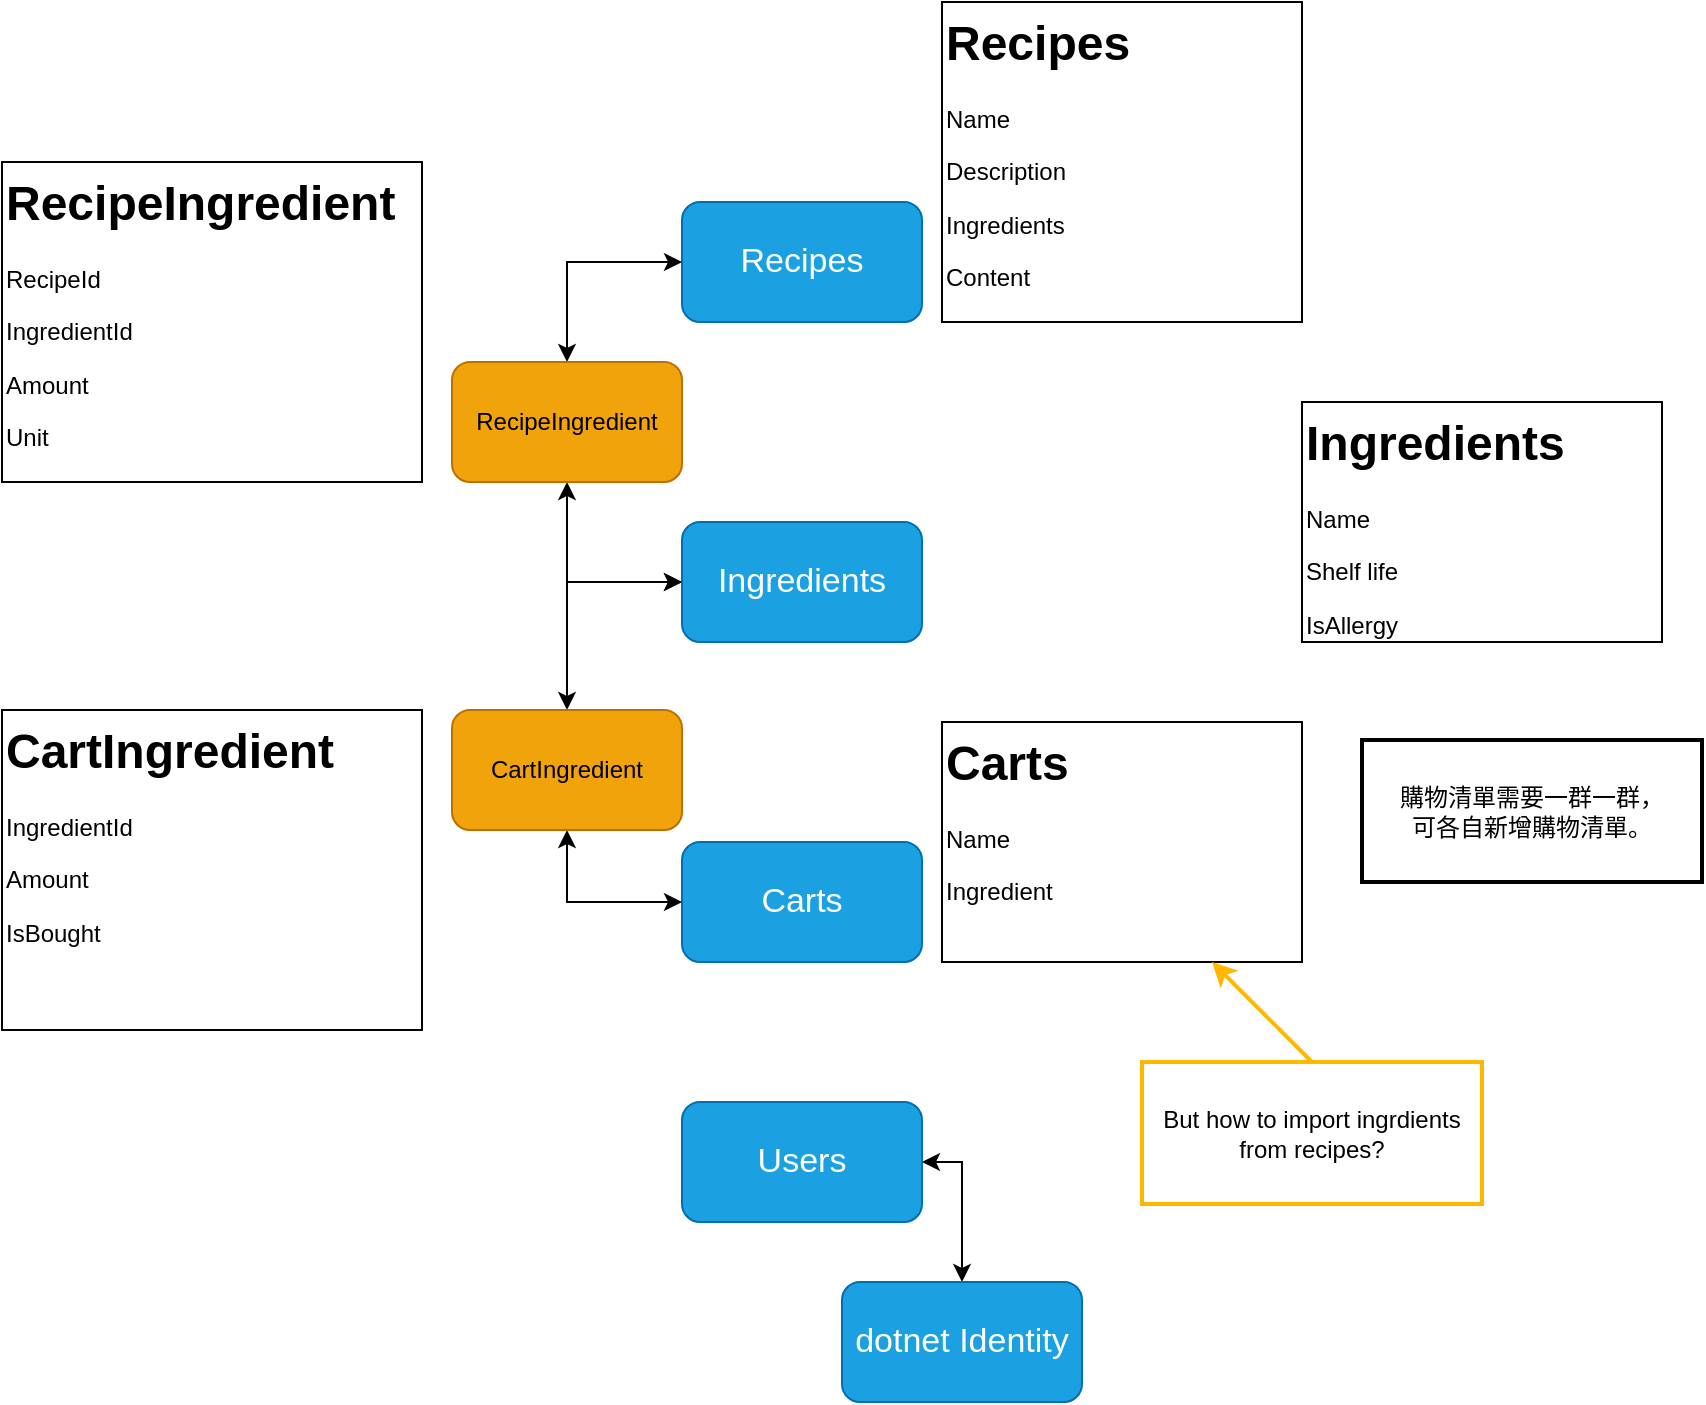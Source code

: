 <mxfile version="27.0.9">
  <diagram name="Page-1" id="JOU_ey2y7Ef1f-dNLchi">
    <mxGraphModel dx="2595" dy="883" grid="1" gridSize="10" guides="1" tooltips="1" connect="1" arrows="1" fold="1" page="1" pageScale="1" pageWidth="1169" pageHeight="827" math="0" shadow="0">
      <root>
        <mxCell id="0" />
        <mxCell id="1" style="locked=1;" parent="0" />
        <mxCell id="HMszOZsf1zMzUZQNafwa-1" value="Recipes" style="rounded=1;whiteSpace=wrap;html=1;fillColor=#1ba1e2;fontColor=#ffffff;strokeColor=#006EAF;fontSize=17;" parent="1" vertex="1">
          <mxGeometry x="160" y="130" width="120" height="60" as="geometry" />
        </mxCell>
        <mxCell id="HMszOZsf1zMzUZQNafwa-2" value="Carts" style="rounded=1;whiteSpace=wrap;html=1;fillColor=#1ba1e2;fontColor=#ffffff;strokeColor=#006EAF;fontSize=17;" parent="1" vertex="1">
          <mxGeometry x="160" y="450" width="120" height="60" as="geometry" />
        </mxCell>
        <mxCell id="HMszOZsf1zMzUZQNafwa-11" style="edgeStyle=orthogonalEdgeStyle;rounded=0;orthogonalLoop=1;jettySize=auto;html=1;exitX=0;exitY=0.5;exitDx=0;exitDy=0;entryX=0.5;entryY=0;entryDx=0;entryDy=0;startArrow=classic;startFill=1;" parent="1" source="HMszOZsf1zMzUZQNafwa-3" target="HMszOZsf1zMzUZQNafwa-9" edge="1">
          <mxGeometry relative="1" as="geometry" />
        </mxCell>
        <mxCell id="HMszOZsf1zMzUZQNafwa-3" value="Ingredients" style="rounded=1;whiteSpace=wrap;html=1;fillColor=#1ba1e2;fontColor=#ffffff;strokeColor=#006EAF;fontSize=17;" parent="1" vertex="1">
          <mxGeometry x="160" y="290" width="120" height="60" as="geometry" />
        </mxCell>
        <mxCell id="HMszOZsf1zMzUZQNafwa-4" value="&lt;h1 style=&quot;margin-top: 0px;&quot;&gt;Recipes&lt;/h1&gt;&lt;p&gt;Name&lt;/p&gt;&lt;p&gt;Description&lt;/p&gt;&lt;p&gt;Ingredients&lt;/p&gt;&lt;p&gt;Content&lt;/p&gt;" style="text;html=1;overflow=hidden;rounded=0;spacing=2;whiteSpace=wrap;strokeColor=default;" parent="1" vertex="1">
          <mxGeometry x="290" y="30" width="180" height="160" as="geometry" />
        </mxCell>
        <mxCell id="HMszOZsf1zMzUZQNafwa-6" value="&lt;h1 style=&quot;margin-top: 0px;&quot;&gt;Ingredients&lt;/h1&gt;&lt;p&gt;Name&lt;/p&gt;&lt;p&gt;Shelf life&lt;/p&gt;&lt;p&gt;IsAllergy&lt;/p&gt;" style="text;html=1;overflow=hidden;rounded=0;spacing=2;whiteSpace=wrap;strokeColor=default;" parent="1" vertex="1">
          <mxGeometry x="470" y="230" width="180" height="120" as="geometry" />
        </mxCell>
        <mxCell id="HMszOZsf1zMzUZQNafwa-7" value="&lt;h1 style=&quot;margin-top: 0px;&quot;&gt;&lt;span style=&quot;background-color: transparent; color: light-dark(rgb(0, 0, 0), rgb(255, 255, 255));&quot;&gt;Carts&lt;/span&gt;&lt;/h1&gt;&lt;p style=&quot;margin-top: 0px;&quot;&gt;&lt;span style=&quot;background-color: transparent; color: light-dark(rgb(0, 0, 0), rgb(255, 255, 255)); font-size: 12px; font-weight: normal;&quot;&gt;Name&lt;/span&gt;&lt;/p&gt;&lt;p&gt;Ingredient&lt;/p&gt;" style="text;html=1;overflow=hidden;rounded=0;spacing=2;whiteSpace=wrap;strokeColor=default;" parent="1" vertex="1">
          <mxGeometry x="290" y="390" width="180" height="120" as="geometry" />
        </mxCell>
        <mxCell id="HMszOZsf1zMzUZQNafwa-13" style="edgeStyle=orthogonalEdgeStyle;rounded=0;orthogonalLoop=1;jettySize=auto;html=1;exitX=0.5;exitY=0;exitDx=0;exitDy=0;entryX=0;entryY=0.5;entryDx=0;entryDy=0;startArrow=classic;startFill=1;" parent="1" source="HMszOZsf1zMzUZQNafwa-8" target="HMszOZsf1zMzUZQNafwa-1" edge="1">
          <mxGeometry relative="1" as="geometry" />
        </mxCell>
        <mxCell id="HMszOZsf1zMzUZQNafwa-14" style="edgeStyle=orthogonalEdgeStyle;rounded=0;orthogonalLoop=1;jettySize=auto;html=1;exitX=0.5;exitY=1;exitDx=0;exitDy=0;entryX=0;entryY=0.5;entryDx=0;entryDy=0;startArrow=classic;startFill=1;" parent="1" source="HMszOZsf1zMzUZQNafwa-8" target="HMszOZsf1zMzUZQNafwa-3" edge="1">
          <mxGeometry relative="1" as="geometry" />
        </mxCell>
        <mxCell id="HMszOZsf1zMzUZQNafwa-8" value="RecipeIngredient" style="rounded=1;whiteSpace=wrap;html=1;fillColor=#f0a30a;fontColor=#000000;strokeColor=#BD7000;" parent="1" vertex="1">
          <mxGeometry x="45" y="210" width="115" height="60" as="geometry" />
        </mxCell>
        <mxCell id="HMszOZsf1zMzUZQNafwa-12" style="edgeStyle=orthogonalEdgeStyle;rounded=0;orthogonalLoop=1;jettySize=auto;html=1;exitX=0.5;exitY=1;exitDx=0;exitDy=0;entryX=0;entryY=0.5;entryDx=0;entryDy=0;startArrow=classic;startFill=1;" parent="1" source="HMszOZsf1zMzUZQNafwa-9" target="HMszOZsf1zMzUZQNafwa-2" edge="1">
          <mxGeometry relative="1" as="geometry" />
        </mxCell>
        <mxCell id="HMszOZsf1zMzUZQNafwa-9" value="CartIngredient" style="rounded=1;whiteSpace=wrap;html=1;fillColor=#f0a30a;fontColor=#000000;strokeColor=#BD7000;" parent="1" vertex="1">
          <mxGeometry x="45" y="384" width="115" height="60" as="geometry" />
        </mxCell>
        <mxCell id="bbvA6-XSSEJl-vqrYHCZ-1" value="&lt;h1 style=&quot;margin-top: 0px;&quot;&gt;RecipeIngredient&lt;/h1&gt;&lt;p&gt;RecipeId&lt;/p&gt;&lt;p&gt;&lt;span style=&quot;background-color: transparent; color: light-dark(rgb(0, 0, 0), rgb(255, 255, 255));&quot;&gt;IngredientId&lt;/span&gt;&lt;/p&gt;&lt;p&gt;Amount&lt;/p&gt;&lt;p&gt;Unit&lt;/p&gt;" style="text;html=1;overflow=hidden;rounded=0;spacing=2;whiteSpace=wrap;strokeColor=default;" parent="1" vertex="1">
          <mxGeometry x="-180" y="110" width="210" height="160" as="geometry" />
        </mxCell>
        <mxCell id="bbvA6-XSSEJl-vqrYHCZ-2" value="&lt;h1 style=&quot;margin-top: 0px;&quot;&gt;CartIngredient&lt;/h1&gt;&lt;p&gt;&lt;span style=&quot;background-color: transparent; color: light-dark(rgb(0, 0, 0), rgb(255, 255, 255));&quot;&gt;IngredientId&lt;/span&gt;&lt;/p&gt;&lt;p&gt;Amount&lt;/p&gt;&lt;p&gt;IsBought&lt;/p&gt;" style="text;html=1;overflow=hidden;rounded=0;spacing=2;whiteSpace=wrap;strokeColor=default;" parent="1" vertex="1">
          <mxGeometry x="-180" y="384" width="210" height="160" as="geometry" />
        </mxCell>
        <mxCell id="bbvA6-XSSEJl-vqrYHCZ-4" value="購物清單需要一群一群，&lt;br&gt;可各自新增購物清單。" style="text;html=1;align=center;verticalAlign=middle;whiteSpace=wrap;rounded=0;strokeColor=default;strokeWidth=2;" parent="1" vertex="1">
          <mxGeometry x="500" y="399" width="170" height="71" as="geometry" />
        </mxCell>
        <mxCell id="bbvA6-XSSEJl-vqrYHCZ-6" style="rounded=0;orthogonalLoop=1;jettySize=auto;html=1;exitX=0.5;exitY=0;exitDx=0;exitDy=0;entryX=0.75;entryY=1;entryDx=0;entryDy=0;strokeWidth=2;strokeColor=#FFB700;" parent="1" source="bbvA6-XSSEJl-vqrYHCZ-5" target="HMszOZsf1zMzUZQNafwa-7" edge="1">
          <mxGeometry relative="1" as="geometry" />
        </mxCell>
        <mxCell id="bbvA6-XSSEJl-vqrYHCZ-5" value="But how to import ingrdients from recipes?" style="text;html=1;align=center;verticalAlign=middle;whiteSpace=wrap;rounded=0;strokeColor=#FFB700;strokeWidth=2;" parent="1" vertex="1">
          <mxGeometry x="390" y="560" width="170" height="71" as="geometry" />
        </mxCell>
        <mxCell id="uq6fjOshCbotcb-DYdTj-1" value="Users" style="rounded=1;whiteSpace=wrap;html=1;fillColor=#1ba1e2;fontColor=#ffffff;strokeColor=#006EAF;fontSize=17;" vertex="1" parent="1">
          <mxGeometry x="160" y="580" width="120" height="60" as="geometry" />
        </mxCell>
        <mxCell id="uq6fjOshCbotcb-DYdTj-3" style="edgeStyle=orthogonalEdgeStyle;rounded=0;orthogonalLoop=1;jettySize=auto;html=1;exitX=0.5;exitY=0;exitDx=0;exitDy=0;entryX=1;entryY=0.5;entryDx=0;entryDy=0;startArrow=classic;startFill=1;" edge="1" parent="1" source="uq6fjOshCbotcb-DYdTj-2" target="uq6fjOshCbotcb-DYdTj-1">
          <mxGeometry relative="1" as="geometry" />
        </mxCell>
        <mxCell id="uq6fjOshCbotcb-DYdTj-2" value="dotnet Identity" style="rounded=1;whiteSpace=wrap;html=1;fillColor=#1ba1e2;fontColor=#ffffff;strokeColor=#006EAF;fontSize=17;" vertex="1" parent="1">
          <mxGeometry x="240" y="670" width="120" height="60" as="geometry" />
        </mxCell>
      </root>
    </mxGraphModel>
  </diagram>
</mxfile>
